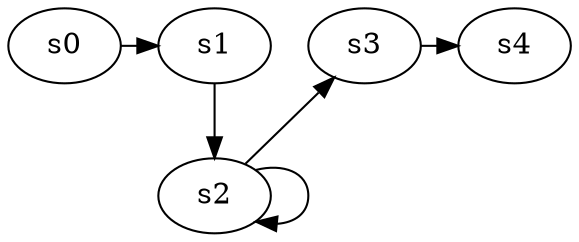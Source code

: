 digraph game_0198_chain_5 {
    s0 [name="s0", player=0];
    s1 [name="s1", player=1];
    s2 [name="s2", player=0];
    s3 [name="s3", player=1];
    s4 [name="s4", player=0];

    s0 -> s1 [constraint="time % 5 == 2"];
    s1 -> s2;
    s2 -> s3 [constraint="time == 0"];
    s3 -> s4 [constraint="time == 4 || time == 9 || time == 16 || time == 17 || time == 18"];
    s2 -> s2 [constraint="time % 3 == 0"];
}
